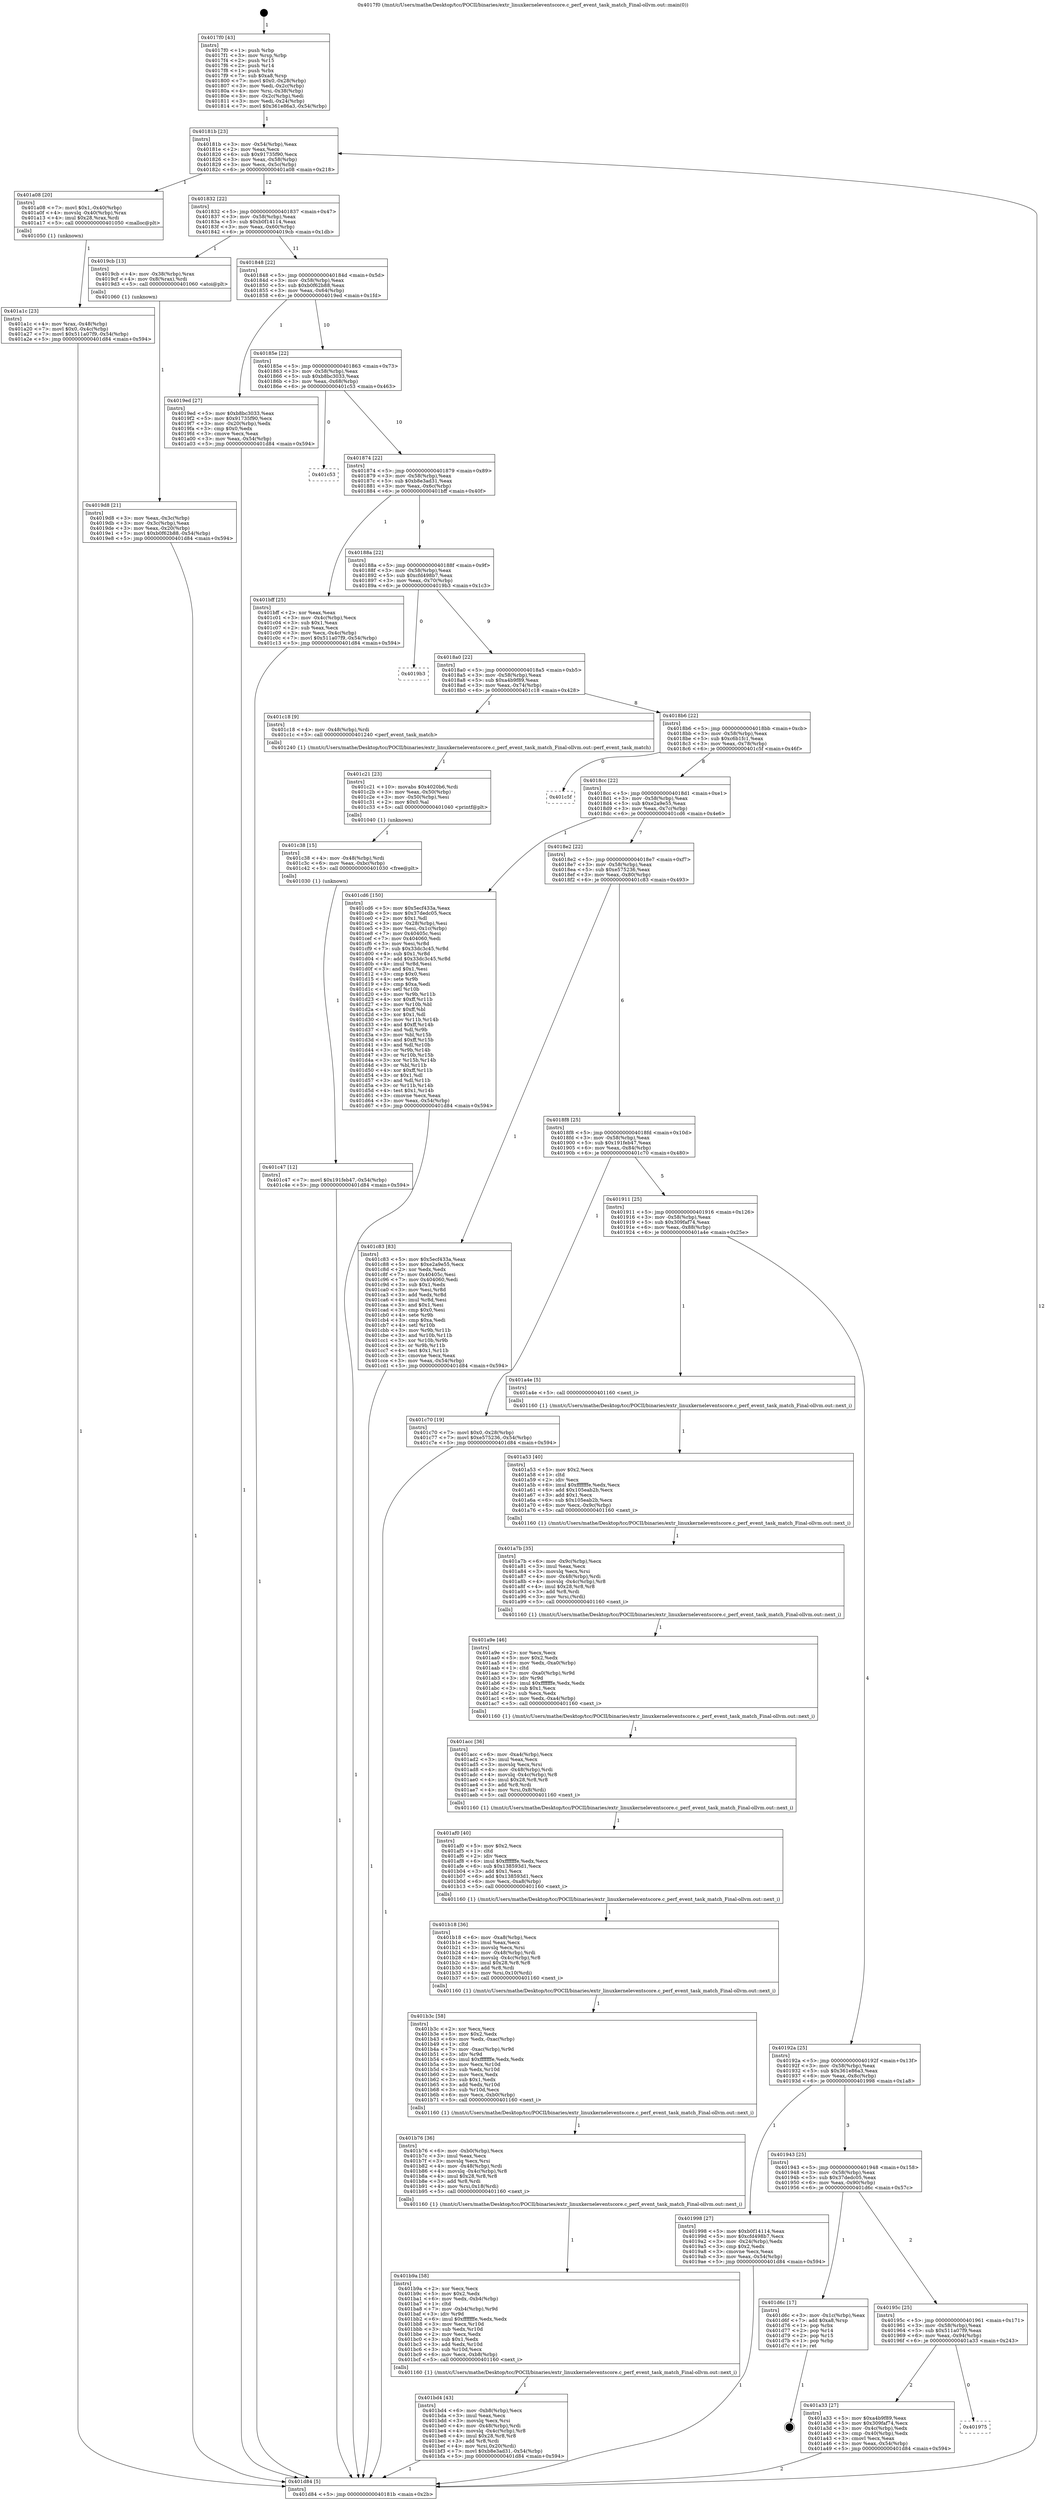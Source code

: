 digraph "0x4017f0" {
  label = "0x4017f0 (/mnt/c/Users/mathe/Desktop/tcc/POCII/binaries/extr_linuxkerneleventscore.c_perf_event_task_match_Final-ollvm.out::main(0))"
  labelloc = "t"
  node[shape=record]

  Entry [label="",width=0.3,height=0.3,shape=circle,fillcolor=black,style=filled]
  "0x40181b" [label="{
     0x40181b [23]\l
     | [instrs]\l
     &nbsp;&nbsp;0x40181b \<+3\>: mov -0x54(%rbp),%eax\l
     &nbsp;&nbsp;0x40181e \<+2\>: mov %eax,%ecx\l
     &nbsp;&nbsp;0x401820 \<+6\>: sub $0x91735f90,%ecx\l
     &nbsp;&nbsp;0x401826 \<+3\>: mov %eax,-0x58(%rbp)\l
     &nbsp;&nbsp;0x401829 \<+3\>: mov %ecx,-0x5c(%rbp)\l
     &nbsp;&nbsp;0x40182c \<+6\>: je 0000000000401a08 \<main+0x218\>\l
  }"]
  "0x401a08" [label="{
     0x401a08 [20]\l
     | [instrs]\l
     &nbsp;&nbsp;0x401a08 \<+7\>: movl $0x1,-0x40(%rbp)\l
     &nbsp;&nbsp;0x401a0f \<+4\>: movslq -0x40(%rbp),%rax\l
     &nbsp;&nbsp;0x401a13 \<+4\>: imul $0x28,%rax,%rdi\l
     &nbsp;&nbsp;0x401a17 \<+5\>: call 0000000000401050 \<malloc@plt\>\l
     | [calls]\l
     &nbsp;&nbsp;0x401050 \{1\} (unknown)\l
  }"]
  "0x401832" [label="{
     0x401832 [22]\l
     | [instrs]\l
     &nbsp;&nbsp;0x401832 \<+5\>: jmp 0000000000401837 \<main+0x47\>\l
     &nbsp;&nbsp;0x401837 \<+3\>: mov -0x58(%rbp),%eax\l
     &nbsp;&nbsp;0x40183a \<+5\>: sub $0xb0f14114,%eax\l
     &nbsp;&nbsp;0x40183f \<+3\>: mov %eax,-0x60(%rbp)\l
     &nbsp;&nbsp;0x401842 \<+6\>: je 00000000004019cb \<main+0x1db\>\l
  }"]
  Exit [label="",width=0.3,height=0.3,shape=circle,fillcolor=black,style=filled,peripheries=2]
  "0x4019cb" [label="{
     0x4019cb [13]\l
     | [instrs]\l
     &nbsp;&nbsp;0x4019cb \<+4\>: mov -0x38(%rbp),%rax\l
     &nbsp;&nbsp;0x4019cf \<+4\>: mov 0x8(%rax),%rdi\l
     &nbsp;&nbsp;0x4019d3 \<+5\>: call 0000000000401060 \<atoi@plt\>\l
     | [calls]\l
     &nbsp;&nbsp;0x401060 \{1\} (unknown)\l
  }"]
  "0x401848" [label="{
     0x401848 [22]\l
     | [instrs]\l
     &nbsp;&nbsp;0x401848 \<+5\>: jmp 000000000040184d \<main+0x5d\>\l
     &nbsp;&nbsp;0x40184d \<+3\>: mov -0x58(%rbp),%eax\l
     &nbsp;&nbsp;0x401850 \<+5\>: sub $0xb0f62b88,%eax\l
     &nbsp;&nbsp;0x401855 \<+3\>: mov %eax,-0x64(%rbp)\l
     &nbsp;&nbsp;0x401858 \<+6\>: je 00000000004019ed \<main+0x1fd\>\l
  }"]
  "0x401c47" [label="{
     0x401c47 [12]\l
     | [instrs]\l
     &nbsp;&nbsp;0x401c47 \<+7\>: movl $0x191feb47,-0x54(%rbp)\l
     &nbsp;&nbsp;0x401c4e \<+5\>: jmp 0000000000401d84 \<main+0x594\>\l
  }"]
  "0x4019ed" [label="{
     0x4019ed [27]\l
     | [instrs]\l
     &nbsp;&nbsp;0x4019ed \<+5\>: mov $0xb8bc3033,%eax\l
     &nbsp;&nbsp;0x4019f2 \<+5\>: mov $0x91735f90,%ecx\l
     &nbsp;&nbsp;0x4019f7 \<+3\>: mov -0x20(%rbp),%edx\l
     &nbsp;&nbsp;0x4019fa \<+3\>: cmp $0x0,%edx\l
     &nbsp;&nbsp;0x4019fd \<+3\>: cmove %ecx,%eax\l
     &nbsp;&nbsp;0x401a00 \<+3\>: mov %eax,-0x54(%rbp)\l
     &nbsp;&nbsp;0x401a03 \<+5\>: jmp 0000000000401d84 \<main+0x594\>\l
  }"]
  "0x40185e" [label="{
     0x40185e [22]\l
     | [instrs]\l
     &nbsp;&nbsp;0x40185e \<+5\>: jmp 0000000000401863 \<main+0x73\>\l
     &nbsp;&nbsp;0x401863 \<+3\>: mov -0x58(%rbp),%eax\l
     &nbsp;&nbsp;0x401866 \<+5\>: sub $0xb8bc3033,%eax\l
     &nbsp;&nbsp;0x40186b \<+3\>: mov %eax,-0x68(%rbp)\l
     &nbsp;&nbsp;0x40186e \<+6\>: je 0000000000401c53 \<main+0x463\>\l
  }"]
  "0x401c38" [label="{
     0x401c38 [15]\l
     | [instrs]\l
     &nbsp;&nbsp;0x401c38 \<+4\>: mov -0x48(%rbp),%rdi\l
     &nbsp;&nbsp;0x401c3c \<+6\>: mov %eax,-0xbc(%rbp)\l
     &nbsp;&nbsp;0x401c42 \<+5\>: call 0000000000401030 \<free@plt\>\l
     | [calls]\l
     &nbsp;&nbsp;0x401030 \{1\} (unknown)\l
  }"]
  "0x401c53" [label="{
     0x401c53\l
  }", style=dashed]
  "0x401874" [label="{
     0x401874 [22]\l
     | [instrs]\l
     &nbsp;&nbsp;0x401874 \<+5\>: jmp 0000000000401879 \<main+0x89\>\l
     &nbsp;&nbsp;0x401879 \<+3\>: mov -0x58(%rbp),%eax\l
     &nbsp;&nbsp;0x40187c \<+5\>: sub $0xb8e3ad31,%eax\l
     &nbsp;&nbsp;0x401881 \<+3\>: mov %eax,-0x6c(%rbp)\l
     &nbsp;&nbsp;0x401884 \<+6\>: je 0000000000401bff \<main+0x40f\>\l
  }"]
  "0x401c21" [label="{
     0x401c21 [23]\l
     | [instrs]\l
     &nbsp;&nbsp;0x401c21 \<+10\>: movabs $0x4020b6,%rdi\l
     &nbsp;&nbsp;0x401c2b \<+3\>: mov %eax,-0x50(%rbp)\l
     &nbsp;&nbsp;0x401c2e \<+3\>: mov -0x50(%rbp),%esi\l
     &nbsp;&nbsp;0x401c31 \<+2\>: mov $0x0,%al\l
     &nbsp;&nbsp;0x401c33 \<+5\>: call 0000000000401040 \<printf@plt\>\l
     | [calls]\l
     &nbsp;&nbsp;0x401040 \{1\} (unknown)\l
  }"]
  "0x401bff" [label="{
     0x401bff [25]\l
     | [instrs]\l
     &nbsp;&nbsp;0x401bff \<+2\>: xor %eax,%eax\l
     &nbsp;&nbsp;0x401c01 \<+3\>: mov -0x4c(%rbp),%ecx\l
     &nbsp;&nbsp;0x401c04 \<+3\>: sub $0x1,%eax\l
     &nbsp;&nbsp;0x401c07 \<+2\>: sub %eax,%ecx\l
     &nbsp;&nbsp;0x401c09 \<+3\>: mov %ecx,-0x4c(%rbp)\l
     &nbsp;&nbsp;0x401c0c \<+7\>: movl $0x511a07f9,-0x54(%rbp)\l
     &nbsp;&nbsp;0x401c13 \<+5\>: jmp 0000000000401d84 \<main+0x594\>\l
  }"]
  "0x40188a" [label="{
     0x40188a [22]\l
     | [instrs]\l
     &nbsp;&nbsp;0x40188a \<+5\>: jmp 000000000040188f \<main+0x9f\>\l
     &nbsp;&nbsp;0x40188f \<+3\>: mov -0x58(%rbp),%eax\l
     &nbsp;&nbsp;0x401892 \<+5\>: sub $0xcfd498b7,%eax\l
     &nbsp;&nbsp;0x401897 \<+3\>: mov %eax,-0x70(%rbp)\l
     &nbsp;&nbsp;0x40189a \<+6\>: je 00000000004019b3 \<main+0x1c3\>\l
  }"]
  "0x401bd4" [label="{
     0x401bd4 [43]\l
     | [instrs]\l
     &nbsp;&nbsp;0x401bd4 \<+6\>: mov -0xb8(%rbp),%ecx\l
     &nbsp;&nbsp;0x401bda \<+3\>: imul %eax,%ecx\l
     &nbsp;&nbsp;0x401bdd \<+3\>: movslq %ecx,%rsi\l
     &nbsp;&nbsp;0x401be0 \<+4\>: mov -0x48(%rbp),%rdi\l
     &nbsp;&nbsp;0x401be4 \<+4\>: movslq -0x4c(%rbp),%r8\l
     &nbsp;&nbsp;0x401be8 \<+4\>: imul $0x28,%r8,%r8\l
     &nbsp;&nbsp;0x401bec \<+3\>: add %r8,%rdi\l
     &nbsp;&nbsp;0x401bef \<+4\>: mov %rsi,0x20(%rdi)\l
     &nbsp;&nbsp;0x401bf3 \<+7\>: movl $0xb8e3ad31,-0x54(%rbp)\l
     &nbsp;&nbsp;0x401bfa \<+5\>: jmp 0000000000401d84 \<main+0x594\>\l
  }"]
  "0x4019b3" [label="{
     0x4019b3\l
  }", style=dashed]
  "0x4018a0" [label="{
     0x4018a0 [22]\l
     | [instrs]\l
     &nbsp;&nbsp;0x4018a0 \<+5\>: jmp 00000000004018a5 \<main+0xb5\>\l
     &nbsp;&nbsp;0x4018a5 \<+3\>: mov -0x58(%rbp),%eax\l
     &nbsp;&nbsp;0x4018a8 \<+5\>: sub $0xa4b9f89,%eax\l
     &nbsp;&nbsp;0x4018ad \<+3\>: mov %eax,-0x74(%rbp)\l
     &nbsp;&nbsp;0x4018b0 \<+6\>: je 0000000000401c18 \<main+0x428\>\l
  }"]
  "0x401b9a" [label="{
     0x401b9a [58]\l
     | [instrs]\l
     &nbsp;&nbsp;0x401b9a \<+2\>: xor %ecx,%ecx\l
     &nbsp;&nbsp;0x401b9c \<+5\>: mov $0x2,%edx\l
     &nbsp;&nbsp;0x401ba1 \<+6\>: mov %edx,-0xb4(%rbp)\l
     &nbsp;&nbsp;0x401ba7 \<+1\>: cltd\l
     &nbsp;&nbsp;0x401ba8 \<+7\>: mov -0xb4(%rbp),%r9d\l
     &nbsp;&nbsp;0x401baf \<+3\>: idiv %r9d\l
     &nbsp;&nbsp;0x401bb2 \<+6\>: imul $0xfffffffe,%edx,%edx\l
     &nbsp;&nbsp;0x401bb8 \<+3\>: mov %ecx,%r10d\l
     &nbsp;&nbsp;0x401bbb \<+3\>: sub %edx,%r10d\l
     &nbsp;&nbsp;0x401bbe \<+2\>: mov %ecx,%edx\l
     &nbsp;&nbsp;0x401bc0 \<+3\>: sub $0x1,%edx\l
     &nbsp;&nbsp;0x401bc3 \<+3\>: add %edx,%r10d\l
     &nbsp;&nbsp;0x401bc6 \<+3\>: sub %r10d,%ecx\l
     &nbsp;&nbsp;0x401bc9 \<+6\>: mov %ecx,-0xb8(%rbp)\l
     &nbsp;&nbsp;0x401bcf \<+5\>: call 0000000000401160 \<next_i\>\l
     | [calls]\l
     &nbsp;&nbsp;0x401160 \{1\} (/mnt/c/Users/mathe/Desktop/tcc/POCII/binaries/extr_linuxkerneleventscore.c_perf_event_task_match_Final-ollvm.out::next_i)\l
  }"]
  "0x401c18" [label="{
     0x401c18 [9]\l
     | [instrs]\l
     &nbsp;&nbsp;0x401c18 \<+4\>: mov -0x48(%rbp),%rdi\l
     &nbsp;&nbsp;0x401c1c \<+5\>: call 0000000000401240 \<perf_event_task_match\>\l
     | [calls]\l
     &nbsp;&nbsp;0x401240 \{1\} (/mnt/c/Users/mathe/Desktop/tcc/POCII/binaries/extr_linuxkerneleventscore.c_perf_event_task_match_Final-ollvm.out::perf_event_task_match)\l
  }"]
  "0x4018b6" [label="{
     0x4018b6 [22]\l
     | [instrs]\l
     &nbsp;&nbsp;0x4018b6 \<+5\>: jmp 00000000004018bb \<main+0xcb\>\l
     &nbsp;&nbsp;0x4018bb \<+3\>: mov -0x58(%rbp),%eax\l
     &nbsp;&nbsp;0x4018be \<+5\>: sub $0xc6b1fc1,%eax\l
     &nbsp;&nbsp;0x4018c3 \<+3\>: mov %eax,-0x78(%rbp)\l
     &nbsp;&nbsp;0x4018c6 \<+6\>: je 0000000000401c5f \<main+0x46f\>\l
  }"]
  "0x401b76" [label="{
     0x401b76 [36]\l
     | [instrs]\l
     &nbsp;&nbsp;0x401b76 \<+6\>: mov -0xb0(%rbp),%ecx\l
     &nbsp;&nbsp;0x401b7c \<+3\>: imul %eax,%ecx\l
     &nbsp;&nbsp;0x401b7f \<+3\>: movslq %ecx,%rsi\l
     &nbsp;&nbsp;0x401b82 \<+4\>: mov -0x48(%rbp),%rdi\l
     &nbsp;&nbsp;0x401b86 \<+4\>: movslq -0x4c(%rbp),%r8\l
     &nbsp;&nbsp;0x401b8a \<+4\>: imul $0x28,%r8,%r8\l
     &nbsp;&nbsp;0x401b8e \<+3\>: add %r8,%rdi\l
     &nbsp;&nbsp;0x401b91 \<+4\>: mov %rsi,0x18(%rdi)\l
     &nbsp;&nbsp;0x401b95 \<+5\>: call 0000000000401160 \<next_i\>\l
     | [calls]\l
     &nbsp;&nbsp;0x401160 \{1\} (/mnt/c/Users/mathe/Desktop/tcc/POCII/binaries/extr_linuxkerneleventscore.c_perf_event_task_match_Final-ollvm.out::next_i)\l
  }"]
  "0x401c5f" [label="{
     0x401c5f\l
  }", style=dashed]
  "0x4018cc" [label="{
     0x4018cc [22]\l
     | [instrs]\l
     &nbsp;&nbsp;0x4018cc \<+5\>: jmp 00000000004018d1 \<main+0xe1\>\l
     &nbsp;&nbsp;0x4018d1 \<+3\>: mov -0x58(%rbp),%eax\l
     &nbsp;&nbsp;0x4018d4 \<+5\>: sub $0xe2a9e55,%eax\l
     &nbsp;&nbsp;0x4018d9 \<+3\>: mov %eax,-0x7c(%rbp)\l
     &nbsp;&nbsp;0x4018dc \<+6\>: je 0000000000401cd6 \<main+0x4e6\>\l
  }"]
  "0x401b3c" [label="{
     0x401b3c [58]\l
     | [instrs]\l
     &nbsp;&nbsp;0x401b3c \<+2\>: xor %ecx,%ecx\l
     &nbsp;&nbsp;0x401b3e \<+5\>: mov $0x2,%edx\l
     &nbsp;&nbsp;0x401b43 \<+6\>: mov %edx,-0xac(%rbp)\l
     &nbsp;&nbsp;0x401b49 \<+1\>: cltd\l
     &nbsp;&nbsp;0x401b4a \<+7\>: mov -0xac(%rbp),%r9d\l
     &nbsp;&nbsp;0x401b51 \<+3\>: idiv %r9d\l
     &nbsp;&nbsp;0x401b54 \<+6\>: imul $0xfffffffe,%edx,%edx\l
     &nbsp;&nbsp;0x401b5a \<+3\>: mov %ecx,%r10d\l
     &nbsp;&nbsp;0x401b5d \<+3\>: sub %edx,%r10d\l
     &nbsp;&nbsp;0x401b60 \<+2\>: mov %ecx,%edx\l
     &nbsp;&nbsp;0x401b62 \<+3\>: sub $0x1,%edx\l
     &nbsp;&nbsp;0x401b65 \<+3\>: add %edx,%r10d\l
     &nbsp;&nbsp;0x401b68 \<+3\>: sub %r10d,%ecx\l
     &nbsp;&nbsp;0x401b6b \<+6\>: mov %ecx,-0xb0(%rbp)\l
     &nbsp;&nbsp;0x401b71 \<+5\>: call 0000000000401160 \<next_i\>\l
     | [calls]\l
     &nbsp;&nbsp;0x401160 \{1\} (/mnt/c/Users/mathe/Desktop/tcc/POCII/binaries/extr_linuxkerneleventscore.c_perf_event_task_match_Final-ollvm.out::next_i)\l
  }"]
  "0x401cd6" [label="{
     0x401cd6 [150]\l
     | [instrs]\l
     &nbsp;&nbsp;0x401cd6 \<+5\>: mov $0x5ecf433a,%eax\l
     &nbsp;&nbsp;0x401cdb \<+5\>: mov $0x37dedc05,%ecx\l
     &nbsp;&nbsp;0x401ce0 \<+2\>: mov $0x1,%dl\l
     &nbsp;&nbsp;0x401ce2 \<+3\>: mov -0x28(%rbp),%esi\l
     &nbsp;&nbsp;0x401ce5 \<+3\>: mov %esi,-0x1c(%rbp)\l
     &nbsp;&nbsp;0x401ce8 \<+7\>: mov 0x40405c,%esi\l
     &nbsp;&nbsp;0x401cef \<+7\>: mov 0x404060,%edi\l
     &nbsp;&nbsp;0x401cf6 \<+3\>: mov %esi,%r8d\l
     &nbsp;&nbsp;0x401cf9 \<+7\>: sub $0x33dc3c45,%r8d\l
     &nbsp;&nbsp;0x401d00 \<+4\>: sub $0x1,%r8d\l
     &nbsp;&nbsp;0x401d04 \<+7\>: add $0x33dc3c45,%r8d\l
     &nbsp;&nbsp;0x401d0b \<+4\>: imul %r8d,%esi\l
     &nbsp;&nbsp;0x401d0f \<+3\>: and $0x1,%esi\l
     &nbsp;&nbsp;0x401d12 \<+3\>: cmp $0x0,%esi\l
     &nbsp;&nbsp;0x401d15 \<+4\>: sete %r9b\l
     &nbsp;&nbsp;0x401d19 \<+3\>: cmp $0xa,%edi\l
     &nbsp;&nbsp;0x401d1c \<+4\>: setl %r10b\l
     &nbsp;&nbsp;0x401d20 \<+3\>: mov %r9b,%r11b\l
     &nbsp;&nbsp;0x401d23 \<+4\>: xor $0xff,%r11b\l
     &nbsp;&nbsp;0x401d27 \<+3\>: mov %r10b,%bl\l
     &nbsp;&nbsp;0x401d2a \<+3\>: xor $0xff,%bl\l
     &nbsp;&nbsp;0x401d2d \<+3\>: xor $0x1,%dl\l
     &nbsp;&nbsp;0x401d30 \<+3\>: mov %r11b,%r14b\l
     &nbsp;&nbsp;0x401d33 \<+4\>: and $0xff,%r14b\l
     &nbsp;&nbsp;0x401d37 \<+3\>: and %dl,%r9b\l
     &nbsp;&nbsp;0x401d3a \<+3\>: mov %bl,%r15b\l
     &nbsp;&nbsp;0x401d3d \<+4\>: and $0xff,%r15b\l
     &nbsp;&nbsp;0x401d41 \<+3\>: and %dl,%r10b\l
     &nbsp;&nbsp;0x401d44 \<+3\>: or %r9b,%r14b\l
     &nbsp;&nbsp;0x401d47 \<+3\>: or %r10b,%r15b\l
     &nbsp;&nbsp;0x401d4a \<+3\>: xor %r15b,%r14b\l
     &nbsp;&nbsp;0x401d4d \<+3\>: or %bl,%r11b\l
     &nbsp;&nbsp;0x401d50 \<+4\>: xor $0xff,%r11b\l
     &nbsp;&nbsp;0x401d54 \<+3\>: or $0x1,%dl\l
     &nbsp;&nbsp;0x401d57 \<+3\>: and %dl,%r11b\l
     &nbsp;&nbsp;0x401d5a \<+3\>: or %r11b,%r14b\l
     &nbsp;&nbsp;0x401d5d \<+4\>: test $0x1,%r14b\l
     &nbsp;&nbsp;0x401d61 \<+3\>: cmovne %ecx,%eax\l
     &nbsp;&nbsp;0x401d64 \<+3\>: mov %eax,-0x54(%rbp)\l
     &nbsp;&nbsp;0x401d67 \<+5\>: jmp 0000000000401d84 \<main+0x594\>\l
  }"]
  "0x4018e2" [label="{
     0x4018e2 [22]\l
     | [instrs]\l
     &nbsp;&nbsp;0x4018e2 \<+5\>: jmp 00000000004018e7 \<main+0xf7\>\l
     &nbsp;&nbsp;0x4018e7 \<+3\>: mov -0x58(%rbp),%eax\l
     &nbsp;&nbsp;0x4018ea \<+5\>: sub $0xe575236,%eax\l
     &nbsp;&nbsp;0x4018ef \<+3\>: mov %eax,-0x80(%rbp)\l
     &nbsp;&nbsp;0x4018f2 \<+6\>: je 0000000000401c83 \<main+0x493\>\l
  }"]
  "0x401b18" [label="{
     0x401b18 [36]\l
     | [instrs]\l
     &nbsp;&nbsp;0x401b18 \<+6\>: mov -0xa8(%rbp),%ecx\l
     &nbsp;&nbsp;0x401b1e \<+3\>: imul %eax,%ecx\l
     &nbsp;&nbsp;0x401b21 \<+3\>: movslq %ecx,%rsi\l
     &nbsp;&nbsp;0x401b24 \<+4\>: mov -0x48(%rbp),%rdi\l
     &nbsp;&nbsp;0x401b28 \<+4\>: movslq -0x4c(%rbp),%r8\l
     &nbsp;&nbsp;0x401b2c \<+4\>: imul $0x28,%r8,%r8\l
     &nbsp;&nbsp;0x401b30 \<+3\>: add %r8,%rdi\l
     &nbsp;&nbsp;0x401b33 \<+4\>: mov %rsi,0x10(%rdi)\l
     &nbsp;&nbsp;0x401b37 \<+5\>: call 0000000000401160 \<next_i\>\l
     | [calls]\l
     &nbsp;&nbsp;0x401160 \{1\} (/mnt/c/Users/mathe/Desktop/tcc/POCII/binaries/extr_linuxkerneleventscore.c_perf_event_task_match_Final-ollvm.out::next_i)\l
  }"]
  "0x401c83" [label="{
     0x401c83 [83]\l
     | [instrs]\l
     &nbsp;&nbsp;0x401c83 \<+5\>: mov $0x5ecf433a,%eax\l
     &nbsp;&nbsp;0x401c88 \<+5\>: mov $0xe2a9e55,%ecx\l
     &nbsp;&nbsp;0x401c8d \<+2\>: xor %edx,%edx\l
     &nbsp;&nbsp;0x401c8f \<+7\>: mov 0x40405c,%esi\l
     &nbsp;&nbsp;0x401c96 \<+7\>: mov 0x404060,%edi\l
     &nbsp;&nbsp;0x401c9d \<+3\>: sub $0x1,%edx\l
     &nbsp;&nbsp;0x401ca0 \<+3\>: mov %esi,%r8d\l
     &nbsp;&nbsp;0x401ca3 \<+3\>: add %edx,%r8d\l
     &nbsp;&nbsp;0x401ca6 \<+4\>: imul %r8d,%esi\l
     &nbsp;&nbsp;0x401caa \<+3\>: and $0x1,%esi\l
     &nbsp;&nbsp;0x401cad \<+3\>: cmp $0x0,%esi\l
     &nbsp;&nbsp;0x401cb0 \<+4\>: sete %r9b\l
     &nbsp;&nbsp;0x401cb4 \<+3\>: cmp $0xa,%edi\l
     &nbsp;&nbsp;0x401cb7 \<+4\>: setl %r10b\l
     &nbsp;&nbsp;0x401cbb \<+3\>: mov %r9b,%r11b\l
     &nbsp;&nbsp;0x401cbe \<+3\>: and %r10b,%r11b\l
     &nbsp;&nbsp;0x401cc1 \<+3\>: xor %r10b,%r9b\l
     &nbsp;&nbsp;0x401cc4 \<+3\>: or %r9b,%r11b\l
     &nbsp;&nbsp;0x401cc7 \<+4\>: test $0x1,%r11b\l
     &nbsp;&nbsp;0x401ccb \<+3\>: cmovne %ecx,%eax\l
     &nbsp;&nbsp;0x401cce \<+3\>: mov %eax,-0x54(%rbp)\l
     &nbsp;&nbsp;0x401cd1 \<+5\>: jmp 0000000000401d84 \<main+0x594\>\l
  }"]
  "0x4018f8" [label="{
     0x4018f8 [25]\l
     | [instrs]\l
     &nbsp;&nbsp;0x4018f8 \<+5\>: jmp 00000000004018fd \<main+0x10d\>\l
     &nbsp;&nbsp;0x4018fd \<+3\>: mov -0x58(%rbp),%eax\l
     &nbsp;&nbsp;0x401900 \<+5\>: sub $0x191feb47,%eax\l
     &nbsp;&nbsp;0x401905 \<+6\>: mov %eax,-0x84(%rbp)\l
     &nbsp;&nbsp;0x40190b \<+6\>: je 0000000000401c70 \<main+0x480\>\l
  }"]
  "0x401af0" [label="{
     0x401af0 [40]\l
     | [instrs]\l
     &nbsp;&nbsp;0x401af0 \<+5\>: mov $0x2,%ecx\l
     &nbsp;&nbsp;0x401af5 \<+1\>: cltd\l
     &nbsp;&nbsp;0x401af6 \<+2\>: idiv %ecx\l
     &nbsp;&nbsp;0x401af8 \<+6\>: imul $0xfffffffe,%edx,%ecx\l
     &nbsp;&nbsp;0x401afe \<+6\>: sub $0x138593d1,%ecx\l
     &nbsp;&nbsp;0x401b04 \<+3\>: add $0x1,%ecx\l
     &nbsp;&nbsp;0x401b07 \<+6\>: add $0x138593d1,%ecx\l
     &nbsp;&nbsp;0x401b0d \<+6\>: mov %ecx,-0xa8(%rbp)\l
     &nbsp;&nbsp;0x401b13 \<+5\>: call 0000000000401160 \<next_i\>\l
     | [calls]\l
     &nbsp;&nbsp;0x401160 \{1\} (/mnt/c/Users/mathe/Desktop/tcc/POCII/binaries/extr_linuxkerneleventscore.c_perf_event_task_match_Final-ollvm.out::next_i)\l
  }"]
  "0x401c70" [label="{
     0x401c70 [19]\l
     | [instrs]\l
     &nbsp;&nbsp;0x401c70 \<+7\>: movl $0x0,-0x28(%rbp)\l
     &nbsp;&nbsp;0x401c77 \<+7\>: movl $0xe575236,-0x54(%rbp)\l
     &nbsp;&nbsp;0x401c7e \<+5\>: jmp 0000000000401d84 \<main+0x594\>\l
  }"]
  "0x401911" [label="{
     0x401911 [25]\l
     | [instrs]\l
     &nbsp;&nbsp;0x401911 \<+5\>: jmp 0000000000401916 \<main+0x126\>\l
     &nbsp;&nbsp;0x401916 \<+3\>: mov -0x58(%rbp),%eax\l
     &nbsp;&nbsp;0x401919 \<+5\>: sub $0x309faf74,%eax\l
     &nbsp;&nbsp;0x40191e \<+6\>: mov %eax,-0x88(%rbp)\l
     &nbsp;&nbsp;0x401924 \<+6\>: je 0000000000401a4e \<main+0x25e\>\l
  }"]
  "0x401acc" [label="{
     0x401acc [36]\l
     | [instrs]\l
     &nbsp;&nbsp;0x401acc \<+6\>: mov -0xa4(%rbp),%ecx\l
     &nbsp;&nbsp;0x401ad2 \<+3\>: imul %eax,%ecx\l
     &nbsp;&nbsp;0x401ad5 \<+3\>: movslq %ecx,%rsi\l
     &nbsp;&nbsp;0x401ad8 \<+4\>: mov -0x48(%rbp),%rdi\l
     &nbsp;&nbsp;0x401adc \<+4\>: movslq -0x4c(%rbp),%r8\l
     &nbsp;&nbsp;0x401ae0 \<+4\>: imul $0x28,%r8,%r8\l
     &nbsp;&nbsp;0x401ae4 \<+3\>: add %r8,%rdi\l
     &nbsp;&nbsp;0x401ae7 \<+4\>: mov %rsi,0x8(%rdi)\l
     &nbsp;&nbsp;0x401aeb \<+5\>: call 0000000000401160 \<next_i\>\l
     | [calls]\l
     &nbsp;&nbsp;0x401160 \{1\} (/mnt/c/Users/mathe/Desktop/tcc/POCII/binaries/extr_linuxkerneleventscore.c_perf_event_task_match_Final-ollvm.out::next_i)\l
  }"]
  "0x401a4e" [label="{
     0x401a4e [5]\l
     | [instrs]\l
     &nbsp;&nbsp;0x401a4e \<+5\>: call 0000000000401160 \<next_i\>\l
     | [calls]\l
     &nbsp;&nbsp;0x401160 \{1\} (/mnt/c/Users/mathe/Desktop/tcc/POCII/binaries/extr_linuxkerneleventscore.c_perf_event_task_match_Final-ollvm.out::next_i)\l
  }"]
  "0x40192a" [label="{
     0x40192a [25]\l
     | [instrs]\l
     &nbsp;&nbsp;0x40192a \<+5\>: jmp 000000000040192f \<main+0x13f\>\l
     &nbsp;&nbsp;0x40192f \<+3\>: mov -0x58(%rbp),%eax\l
     &nbsp;&nbsp;0x401932 \<+5\>: sub $0x361e86a3,%eax\l
     &nbsp;&nbsp;0x401937 \<+6\>: mov %eax,-0x8c(%rbp)\l
     &nbsp;&nbsp;0x40193d \<+6\>: je 0000000000401998 \<main+0x1a8\>\l
  }"]
  "0x401a9e" [label="{
     0x401a9e [46]\l
     | [instrs]\l
     &nbsp;&nbsp;0x401a9e \<+2\>: xor %ecx,%ecx\l
     &nbsp;&nbsp;0x401aa0 \<+5\>: mov $0x2,%edx\l
     &nbsp;&nbsp;0x401aa5 \<+6\>: mov %edx,-0xa0(%rbp)\l
     &nbsp;&nbsp;0x401aab \<+1\>: cltd\l
     &nbsp;&nbsp;0x401aac \<+7\>: mov -0xa0(%rbp),%r9d\l
     &nbsp;&nbsp;0x401ab3 \<+3\>: idiv %r9d\l
     &nbsp;&nbsp;0x401ab6 \<+6\>: imul $0xfffffffe,%edx,%edx\l
     &nbsp;&nbsp;0x401abc \<+3\>: sub $0x1,%ecx\l
     &nbsp;&nbsp;0x401abf \<+2\>: sub %ecx,%edx\l
     &nbsp;&nbsp;0x401ac1 \<+6\>: mov %edx,-0xa4(%rbp)\l
     &nbsp;&nbsp;0x401ac7 \<+5\>: call 0000000000401160 \<next_i\>\l
     | [calls]\l
     &nbsp;&nbsp;0x401160 \{1\} (/mnt/c/Users/mathe/Desktop/tcc/POCII/binaries/extr_linuxkerneleventscore.c_perf_event_task_match_Final-ollvm.out::next_i)\l
  }"]
  "0x401998" [label="{
     0x401998 [27]\l
     | [instrs]\l
     &nbsp;&nbsp;0x401998 \<+5\>: mov $0xb0f14114,%eax\l
     &nbsp;&nbsp;0x40199d \<+5\>: mov $0xcfd498b7,%ecx\l
     &nbsp;&nbsp;0x4019a2 \<+3\>: mov -0x24(%rbp),%edx\l
     &nbsp;&nbsp;0x4019a5 \<+3\>: cmp $0x2,%edx\l
     &nbsp;&nbsp;0x4019a8 \<+3\>: cmovne %ecx,%eax\l
     &nbsp;&nbsp;0x4019ab \<+3\>: mov %eax,-0x54(%rbp)\l
     &nbsp;&nbsp;0x4019ae \<+5\>: jmp 0000000000401d84 \<main+0x594\>\l
  }"]
  "0x401943" [label="{
     0x401943 [25]\l
     | [instrs]\l
     &nbsp;&nbsp;0x401943 \<+5\>: jmp 0000000000401948 \<main+0x158\>\l
     &nbsp;&nbsp;0x401948 \<+3\>: mov -0x58(%rbp),%eax\l
     &nbsp;&nbsp;0x40194b \<+5\>: sub $0x37dedc05,%eax\l
     &nbsp;&nbsp;0x401950 \<+6\>: mov %eax,-0x90(%rbp)\l
     &nbsp;&nbsp;0x401956 \<+6\>: je 0000000000401d6c \<main+0x57c\>\l
  }"]
  "0x401d84" [label="{
     0x401d84 [5]\l
     | [instrs]\l
     &nbsp;&nbsp;0x401d84 \<+5\>: jmp 000000000040181b \<main+0x2b\>\l
  }"]
  "0x4017f0" [label="{
     0x4017f0 [43]\l
     | [instrs]\l
     &nbsp;&nbsp;0x4017f0 \<+1\>: push %rbp\l
     &nbsp;&nbsp;0x4017f1 \<+3\>: mov %rsp,%rbp\l
     &nbsp;&nbsp;0x4017f4 \<+2\>: push %r15\l
     &nbsp;&nbsp;0x4017f6 \<+2\>: push %r14\l
     &nbsp;&nbsp;0x4017f8 \<+1\>: push %rbx\l
     &nbsp;&nbsp;0x4017f9 \<+7\>: sub $0xa8,%rsp\l
     &nbsp;&nbsp;0x401800 \<+7\>: movl $0x0,-0x28(%rbp)\l
     &nbsp;&nbsp;0x401807 \<+3\>: mov %edi,-0x2c(%rbp)\l
     &nbsp;&nbsp;0x40180a \<+4\>: mov %rsi,-0x38(%rbp)\l
     &nbsp;&nbsp;0x40180e \<+3\>: mov -0x2c(%rbp),%edi\l
     &nbsp;&nbsp;0x401811 \<+3\>: mov %edi,-0x24(%rbp)\l
     &nbsp;&nbsp;0x401814 \<+7\>: movl $0x361e86a3,-0x54(%rbp)\l
  }"]
  "0x4019d8" [label="{
     0x4019d8 [21]\l
     | [instrs]\l
     &nbsp;&nbsp;0x4019d8 \<+3\>: mov %eax,-0x3c(%rbp)\l
     &nbsp;&nbsp;0x4019db \<+3\>: mov -0x3c(%rbp),%eax\l
     &nbsp;&nbsp;0x4019de \<+3\>: mov %eax,-0x20(%rbp)\l
     &nbsp;&nbsp;0x4019e1 \<+7\>: movl $0xb0f62b88,-0x54(%rbp)\l
     &nbsp;&nbsp;0x4019e8 \<+5\>: jmp 0000000000401d84 \<main+0x594\>\l
  }"]
  "0x401a1c" [label="{
     0x401a1c [23]\l
     | [instrs]\l
     &nbsp;&nbsp;0x401a1c \<+4\>: mov %rax,-0x48(%rbp)\l
     &nbsp;&nbsp;0x401a20 \<+7\>: movl $0x0,-0x4c(%rbp)\l
     &nbsp;&nbsp;0x401a27 \<+7\>: movl $0x511a07f9,-0x54(%rbp)\l
     &nbsp;&nbsp;0x401a2e \<+5\>: jmp 0000000000401d84 \<main+0x594\>\l
  }"]
  "0x401a7b" [label="{
     0x401a7b [35]\l
     | [instrs]\l
     &nbsp;&nbsp;0x401a7b \<+6\>: mov -0x9c(%rbp),%ecx\l
     &nbsp;&nbsp;0x401a81 \<+3\>: imul %eax,%ecx\l
     &nbsp;&nbsp;0x401a84 \<+3\>: movslq %ecx,%rsi\l
     &nbsp;&nbsp;0x401a87 \<+4\>: mov -0x48(%rbp),%rdi\l
     &nbsp;&nbsp;0x401a8b \<+4\>: movslq -0x4c(%rbp),%r8\l
     &nbsp;&nbsp;0x401a8f \<+4\>: imul $0x28,%r8,%r8\l
     &nbsp;&nbsp;0x401a93 \<+3\>: add %r8,%rdi\l
     &nbsp;&nbsp;0x401a96 \<+3\>: mov %rsi,(%rdi)\l
     &nbsp;&nbsp;0x401a99 \<+5\>: call 0000000000401160 \<next_i\>\l
     | [calls]\l
     &nbsp;&nbsp;0x401160 \{1\} (/mnt/c/Users/mathe/Desktop/tcc/POCII/binaries/extr_linuxkerneleventscore.c_perf_event_task_match_Final-ollvm.out::next_i)\l
  }"]
  "0x401d6c" [label="{
     0x401d6c [17]\l
     | [instrs]\l
     &nbsp;&nbsp;0x401d6c \<+3\>: mov -0x1c(%rbp),%eax\l
     &nbsp;&nbsp;0x401d6f \<+7\>: add $0xa8,%rsp\l
     &nbsp;&nbsp;0x401d76 \<+1\>: pop %rbx\l
     &nbsp;&nbsp;0x401d77 \<+2\>: pop %r14\l
     &nbsp;&nbsp;0x401d79 \<+2\>: pop %r15\l
     &nbsp;&nbsp;0x401d7b \<+1\>: pop %rbp\l
     &nbsp;&nbsp;0x401d7c \<+1\>: ret\l
  }"]
  "0x40195c" [label="{
     0x40195c [25]\l
     | [instrs]\l
     &nbsp;&nbsp;0x40195c \<+5\>: jmp 0000000000401961 \<main+0x171\>\l
     &nbsp;&nbsp;0x401961 \<+3\>: mov -0x58(%rbp),%eax\l
     &nbsp;&nbsp;0x401964 \<+5\>: sub $0x511a07f9,%eax\l
     &nbsp;&nbsp;0x401969 \<+6\>: mov %eax,-0x94(%rbp)\l
     &nbsp;&nbsp;0x40196f \<+6\>: je 0000000000401a33 \<main+0x243\>\l
  }"]
  "0x401a53" [label="{
     0x401a53 [40]\l
     | [instrs]\l
     &nbsp;&nbsp;0x401a53 \<+5\>: mov $0x2,%ecx\l
     &nbsp;&nbsp;0x401a58 \<+1\>: cltd\l
     &nbsp;&nbsp;0x401a59 \<+2\>: idiv %ecx\l
     &nbsp;&nbsp;0x401a5b \<+6\>: imul $0xfffffffe,%edx,%ecx\l
     &nbsp;&nbsp;0x401a61 \<+6\>: add $0x105eab2b,%ecx\l
     &nbsp;&nbsp;0x401a67 \<+3\>: add $0x1,%ecx\l
     &nbsp;&nbsp;0x401a6a \<+6\>: sub $0x105eab2b,%ecx\l
     &nbsp;&nbsp;0x401a70 \<+6\>: mov %ecx,-0x9c(%rbp)\l
     &nbsp;&nbsp;0x401a76 \<+5\>: call 0000000000401160 \<next_i\>\l
     | [calls]\l
     &nbsp;&nbsp;0x401160 \{1\} (/mnt/c/Users/mathe/Desktop/tcc/POCII/binaries/extr_linuxkerneleventscore.c_perf_event_task_match_Final-ollvm.out::next_i)\l
  }"]
  "0x401a33" [label="{
     0x401a33 [27]\l
     | [instrs]\l
     &nbsp;&nbsp;0x401a33 \<+5\>: mov $0xa4b9f89,%eax\l
     &nbsp;&nbsp;0x401a38 \<+5\>: mov $0x309faf74,%ecx\l
     &nbsp;&nbsp;0x401a3d \<+3\>: mov -0x4c(%rbp),%edx\l
     &nbsp;&nbsp;0x401a40 \<+3\>: cmp -0x40(%rbp),%edx\l
     &nbsp;&nbsp;0x401a43 \<+3\>: cmovl %ecx,%eax\l
     &nbsp;&nbsp;0x401a46 \<+3\>: mov %eax,-0x54(%rbp)\l
     &nbsp;&nbsp;0x401a49 \<+5\>: jmp 0000000000401d84 \<main+0x594\>\l
  }"]
  "0x401975" [label="{
     0x401975\l
  }", style=dashed]
  Entry -> "0x4017f0" [label=" 1"]
  "0x40181b" -> "0x401a08" [label=" 1"]
  "0x40181b" -> "0x401832" [label=" 12"]
  "0x401d6c" -> Exit [label=" 1"]
  "0x401832" -> "0x4019cb" [label=" 1"]
  "0x401832" -> "0x401848" [label=" 11"]
  "0x401cd6" -> "0x401d84" [label=" 1"]
  "0x401848" -> "0x4019ed" [label=" 1"]
  "0x401848" -> "0x40185e" [label=" 10"]
  "0x401c83" -> "0x401d84" [label=" 1"]
  "0x40185e" -> "0x401c53" [label=" 0"]
  "0x40185e" -> "0x401874" [label=" 10"]
  "0x401c70" -> "0x401d84" [label=" 1"]
  "0x401874" -> "0x401bff" [label=" 1"]
  "0x401874" -> "0x40188a" [label=" 9"]
  "0x401c47" -> "0x401d84" [label=" 1"]
  "0x40188a" -> "0x4019b3" [label=" 0"]
  "0x40188a" -> "0x4018a0" [label=" 9"]
  "0x401c38" -> "0x401c47" [label=" 1"]
  "0x4018a0" -> "0x401c18" [label=" 1"]
  "0x4018a0" -> "0x4018b6" [label=" 8"]
  "0x401c21" -> "0x401c38" [label=" 1"]
  "0x4018b6" -> "0x401c5f" [label=" 0"]
  "0x4018b6" -> "0x4018cc" [label=" 8"]
  "0x401c18" -> "0x401c21" [label=" 1"]
  "0x4018cc" -> "0x401cd6" [label=" 1"]
  "0x4018cc" -> "0x4018e2" [label=" 7"]
  "0x401bff" -> "0x401d84" [label=" 1"]
  "0x4018e2" -> "0x401c83" [label=" 1"]
  "0x4018e2" -> "0x4018f8" [label=" 6"]
  "0x401bd4" -> "0x401d84" [label=" 1"]
  "0x4018f8" -> "0x401c70" [label=" 1"]
  "0x4018f8" -> "0x401911" [label=" 5"]
  "0x401b9a" -> "0x401bd4" [label=" 1"]
  "0x401911" -> "0x401a4e" [label=" 1"]
  "0x401911" -> "0x40192a" [label=" 4"]
  "0x401b76" -> "0x401b9a" [label=" 1"]
  "0x40192a" -> "0x401998" [label=" 1"]
  "0x40192a" -> "0x401943" [label=" 3"]
  "0x401998" -> "0x401d84" [label=" 1"]
  "0x4017f0" -> "0x40181b" [label=" 1"]
  "0x401d84" -> "0x40181b" [label=" 12"]
  "0x4019cb" -> "0x4019d8" [label=" 1"]
  "0x4019d8" -> "0x401d84" [label=" 1"]
  "0x4019ed" -> "0x401d84" [label=" 1"]
  "0x401a08" -> "0x401a1c" [label=" 1"]
  "0x401a1c" -> "0x401d84" [label=" 1"]
  "0x401b3c" -> "0x401b76" [label=" 1"]
  "0x401943" -> "0x401d6c" [label=" 1"]
  "0x401943" -> "0x40195c" [label=" 2"]
  "0x401b18" -> "0x401b3c" [label=" 1"]
  "0x40195c" -> "0x401a33" [label=" 2"]
  "0x40195c" -> "0x401975" [label=" 0"]
  "0x401a33" -> "0x401d84" [label=" 2"]
  "0x401a4e" -> "0x401a53" [label=" 1"]
  "0x401a53" -> "0x401a7b" [label=" 1"]
  "0x401a7b" -> "0x401a9e" [label=" 1"]
  "0x401a9e" -> "0x401acc" [label=" 1"]
  "0x401acc" -> "0x401af0" [label=" 1"]
  "0x401af0" -> "0x401b18" [label=" 1"]
}
